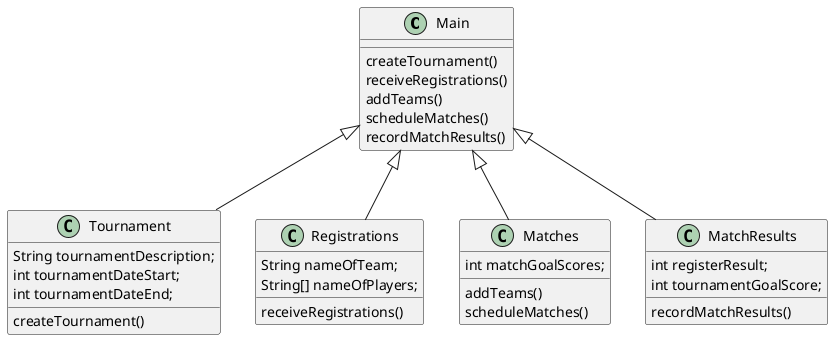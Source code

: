 @startuml
class Main
{
    createTournament()
    receiveRegistrations()
    addTeams()
    scheduleMatches()
    recordMatchResults()
}
class Tournament
{
    String tournamentDescription;
    int tournamentDateStart;
    int tournamentDateEnd;

    createTournament()
}
class Registrations
{
    String nameOfTeam;
    String[] nameOfPlayers;

    receiveRegistrations()
}

class Matches
{
    int matchGoalScores;

    addTeams()
    scheduleMatches()
}

class MatchResults
{
    int registerResult;
    int tournamentGoalScore;

    recordMatchResults()
}

Main <|-- Tournament
Main <|-- Registrations
Main <|-- Matches
Main <|-- MatchResults

@enduml